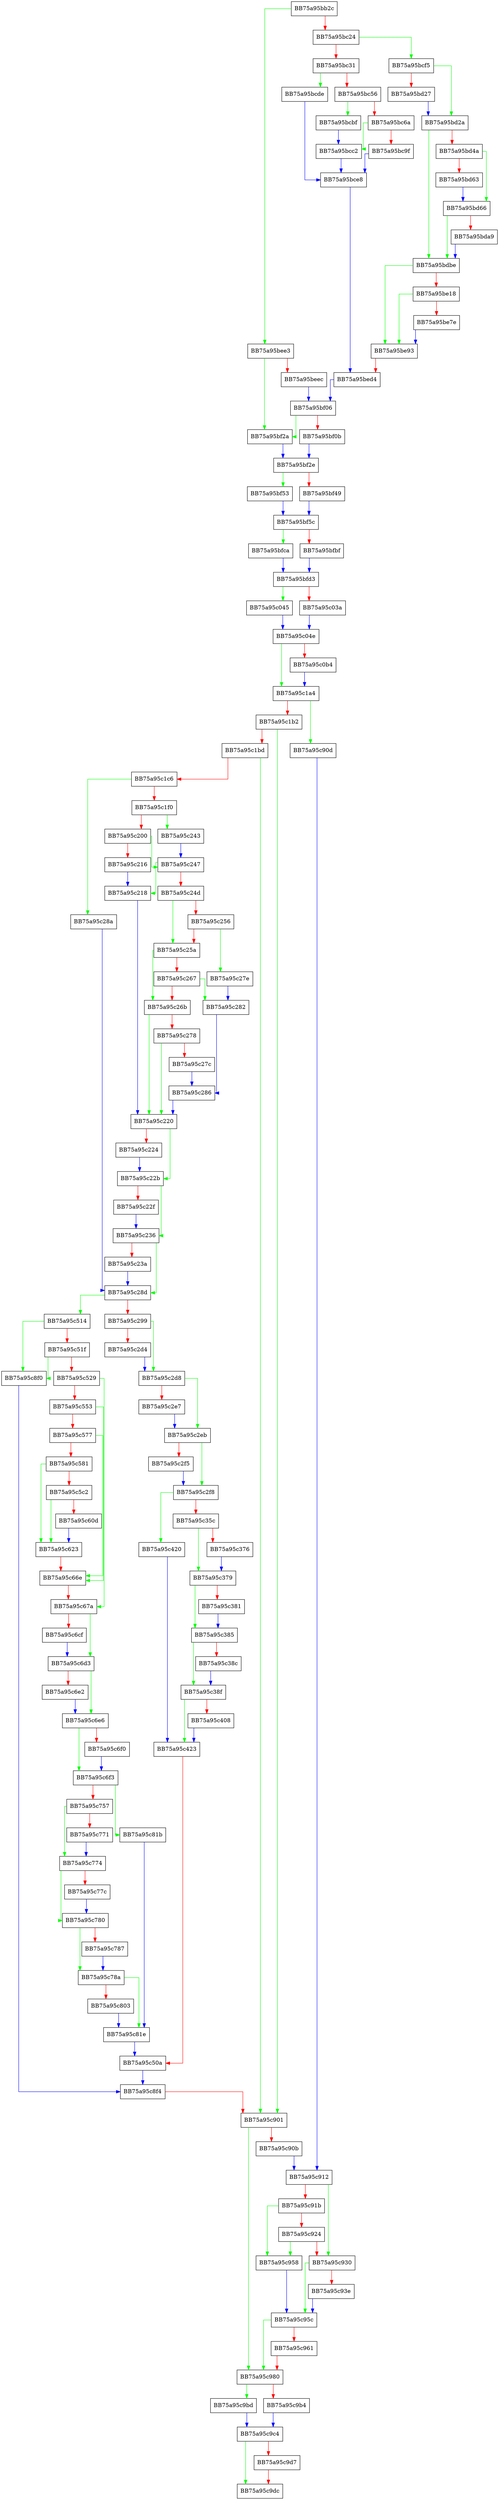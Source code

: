 digraph process_recent_control_flows {
  node [shape="box"];
  graph [splines=ortho];
  BB75a95bb2c -> BB75a95bee3 [color="green"];
  BB75a95bb2c -> BB75a95bc24 [color="red"];
  BB75a95bc24 -> BB75a95bcf5 [color="green"];
  BB75a95bc24 -> BB75a95bc31 [color="red"];
  BB75a95bc31 -> BB75a95bcde [color="green"];
  BB75a95bc31 -> BB75a95bc56 [color="red"];
  BB75a95bc56 -> BB75a95bcbf [color="green"];
  BB75a95bc56 -> BB75a95bc6a [color="red"];
  BB75a95bc6a -> BB75a95bcc2 [color="green"];
  BB75a95bc6a -> BB75a95bc9f [color="red"];
  BB75a95bc9f -> BB75a95bce8 [color="blue"];
  BB75a95bcbf -> BB75a95bcc2 [color="blue"];
  BB75a95bcc2 -> BB75a95bce8 [color="blue"];
  BB75a95bcde -> BB75a95bce8 [color="blue"];
  BB75a95bce8 -> BB75a95bed4 [color="blue"];
  BB75a95bcf5 -> BB75a95bd2a [color="green"];
  BB75a95bcf5 -> BB75a95bd27 [color="red"];
  BB75a95bd27 -> BB75a95bd2a [color="blue"];
  BB75a95bd2a -> BB75a95bdbe [color="green"];
  BB75a95bd2a -> BB75a95bd4a [color="red"];
  BB75a95bd4a -> BB75a95bd66 [color="green"];
  BB75a95bd4a -> BB75a95bd63 [color="red"];
  BB75a95bd63 -> BB75a95bd66 [color="blue"];
  BB75a95bd66 -> BB75a95bdbe [color="green"];
  BB75a95bd66 -> BB75a95bda9 [color="red"];
  BB75a95bda9 -> BB75a95bdbe [color="blue"];
  BB75a95bdbe -> BB75a95be93 [color="green"];
  BB75a95bdbe -> BB75a95be18 [color="red"];
  BB75a95be18 -> BB75a95be93 [color="green"];
  BB75a95be18 -> BB75a95be7e [color="red"];
  BB75a95be7e -> BB75a95be93 [color="blue"];
  BB75a95be93 -> BB75a95bed4 [color="red"];
  BB75a95bed4 -> BB75a95bf06 [color="blue"];
  BB75a95bee3 -> BB75a95bf2a [color="green"];
  BB75a95bee3 -> BB75a95beec [color="red"];
  BB75a95beec -> BB75a95bf06 [color="blue"];
  BB75a95bf06 -> BB75a95bf2a [color="green"];
  BB75a95bf06 -> BB75a95bf0b [color="red"];
  BB75a95bf0b -> BB75a95bf2e [color="blue"];
  BB75a95bf2a -> BB75a95bf2e [color="blue"];
  BB75a95bf2e -> BB75a95bf53 [color="green"];
  BB75a95bf2e -> BB75a95bf49 [color="red"];
  BB75a95bf49 -> BB75a95bf5c [color="blue"];
  BB75a95bf53 -> BB75a95bf5c [color="blue"];
  BB75a95bf5c -> BB75a95bfca [color="green"];
  BB75a95bf5c -> BB75a95bfbf [color="red"];
  BB75a95bfbf -> BB75a95bfd3 [color="blue"];
  BB75a95bfca -> BB75a95bfd3 [color="blue"];
  BB75a95bfd3 -> BB75a95c045 [color="green"];
  BB75a95bfd3 -> BB75a95c03a [color="red"];
  BB75a95c03a -> BB75a95c04e [color="blue"];
  BB75a95c045 -> BB75a95c04e [color="blue"];
  BB75a95c04e -> BB75a95c1a4 [color="green"];
  BB75a95c04e -> BB75a95c0b4 [color="red"];
  BB75a95c0b4 -> BB75a95c1a4 [color="blue"];
  BB75a95c1a4 -> BB75a95c90d [color="green"];
  BB75a95c1a4 -> BB75a95c1b2 [color="red"];
  BB75a95c1b2 -> BB75a95c901 [color="green"];
  BB75a95c1b2 -> BB75a95c1bd [color="red"];
  BB75a95c1bd -> BB75a95c901 [color="green"];
  BB75a95c1bd -> BB75a95c1c6 [color="red"];
  BB75a95c1c6 -> BB75a95c28a [color="green"];
  BB75a95c1c6 -> BB75a95c1f0 [color="red"];
  BB75a95c1f0 -> BB75a95c243 [color="green"];
  BB75a95c1f0 -> BB75a95c200 [color="red"];
  BB75a95c200 -> BB75a95c247 [color="green"];
  BB75a95c200 -> BB75a95c216 [color="red"];
  BB75a95c216 -> BB75a95c218 [color="blue"];
  BB75a95c218 -> BB75a95c220 [color="blue"];
  BB75a95c220 -> BB75a95c22b [color="green"];
  BB75a95c220 -> BB75a95c224 [color="red"];
  BB75a95c224 -> BB75a95c22b [color="blue"];
  BB75a95c22b -> BB75a95c236 [color="green"];
  BB75a95c22b -> BB75a95c22f [color="red"];
  BB75a95c22f -> BB75a95c236 [color="blue"];
  BB75a95c236 -> BB75a95c28d [color="green"];
  BB75a95c236 -> BB75a95c23a [color="red"];
  BB75a95c23a -> BB75a95c28d [color="blue"];
  BB75a95c243 -> BB75a95c247 [color="blue"];
  BB75a95c247 -> BB75a95c218 [color="green"];
  BB75a95c247 -> BB75a95c24d [color="red"];
  BB75a95c24d -> BB75a95c25a [color="green"];
  BB75a95c24d -> BB75a95c256 [color="red"];
  BB75a95c256 -> BB75a95c27e [color="green"];
  BB75a95c256 -> BB75a95c25a [color="red"];
  BB75a95c25a -> BB75a95c26b [color="green"];
  BB75a95c25a -> BB75a95c267 [color="red"];
  BB75a95c267 -> BB75a95c282 [color="green"];
  BB75a95c267 -> BB75a95c26b [color="red"];
  BB75a95c26b -> BB75a95c220 [color="green"];
  BB75a95c26b -> BB75a95c278 [color="red"];
  BB75a95c278 -> BB75a95c220 [color="green"];
  BB75a95c278 -> BB75a95c27c [color="red"];
  BB75a95c27c -> BB75a95c286 [color="blue"];
  BB75a95c27e -> BB75a95c282 [color="blue"];
  BB75a95c282 -> BB75a95c286 [color="blue"];
  BB75a95c286 -> BB75a95c220 [color="blue"];
  BB75a95c28a -> BB75a95c28d [color="blue"];
  BB75a95c28d -> BB75a95c514 [color="green"];
  BB75a95c28d -> BB75a95c299 [color="red"];
  BB75a95c299 -> BB75a95c2d8 [color="green"];
  BB75a95c299 -> BB75a95c2d4 [color="red"];
  BB75a95c2d4 -> BB75a95c2d8 [color="blue"];
  BB75a95c2d8 -> BB75a95c2eb [color="green"];
  BB75a95c2d8 -> BB75a95c2e7 [color="red"];
  BB75a95c2e7 -> BB75a95c2eb [color="blue"];
  BB75a95c2eb -> BB75a95c2f8 [color="green"];
  BB75a95c2eb -> BB75a95c2f5 [color="red"];
  BB75a95c2f5 -> BB75a95c2f8 [color="blue"];
  BB75a95c2f8 -> BB75a95c420 [color="green"];
  BB75a95c2f8 -> BB75a95c35c [color="red"];
  BB75a95c35c -> BB75a95c379 [color="green"];
  BB75a95c35c -> BB75a95c376 [color="red"];
  BB75a95c376 -> BB75a95c379 [color="blue"];
  BB75a95c379 -> BB75a95c385 [color="green"];
  BB75a95c379 -> BB75a95c381 [color="red"];
  BB75a95c381 -> BB75a95c385 [color="blue"];
  BB75a95c385 -> BB75a95c38f [color="green"];
  BB75a95c385 -> BB75a95c38c [color="red"];
  BB75a95c38c -> BB75a95c38f [color="blue"];
  BB75a95c38f -> BB75a95c423 [color="green"];
  BB75a95c38f -> BB75a95c408 [color="red"];
  BB75a95c408 -> BB75a95c423 [color="blue"];
  BB75a95c420 -> BB75a95c423 [color="blue"];
  BB75a95c423 -> BB75a95c50a [color="red"];
  BB75a95c50a -> BB75a95c8f4 [color="blue"];
  BB75a95c514 -> BB75a95c8f0 [color="green"];
  BB75a95c514 -> BB75a95c51f [color="red"];
  BB75a95c51f -> BB75a95c8f0 [color="green"];
  BB75a95c51f -> BB75a95c529 [color="red"];
  BB75a95c529 -> BB75a95c67a [color="green"];
  BB75a95c529 -> BB75a95c553 [color="red"];
  BB75a95c553 -> BB75a95c66e [color="green"];
  BB75a95c553 -> BB75a95c577 [color="red"];
  BB75a95c577 -> BB75a95c66e [color="green"];
  BB75a95c577 -> BB75a95c581 [color="red"];
  BB75a95c581 -> BB75a95c623 [color="green"];
  BB75a95c581 -> BB75a95c5c2 [color="red"];
  BB75a95c5c2 -> BB75a95c623 [color="green"];
  BB75a95c5c2 -> BB75a95c60d [color="red"];
  BB75a95c60d -> BB75a95c623 [color="blue"];
  BB75a95c623 -> BB75a95c66e [color="red"];
  BB75a95c66e -> BB75a95c67a [color="red"];
  BB75a95c67a -> BB75a95c6d3 [color="green"];
  BB75a95c67a -> BB75a95c6cf [color="red"];
  BB75a95c6cf -> BB75a95c6d3 [color="blue"];
  BB75a95c6d3 -> BB75a95c6e6 [color="green"];
  BB75a95c6d3 -> BB75a95c6e2 [color="red"];
  BB75a95c6e2 -> BB75a95c6e6 [color="blue"];
  BB75a95c6e6 -> BB75a95c6f3 [color="green"];
  BB75a95c6e6 -> BB75a95c6f0 [color="red"];
  BB75a95c6f0 -> BB75a95c6f3 [color="blue"];
  BB75a95c6f3 -> BB75a95c81b [color="green"];
  BB75a95c6f3 -> BB75a95c757 [color="red"];
  BB75a95c757 -> BB75a95c774 [color="green"];
  BB75a95c757 -> BB75a95c771 [color="red"];
  BB75a95c771 -> BB75a95c774 [color="blue"];
  BB75a95c774 -> BB75a95c780 [color="green"];
  BB75a95c774 -> BB75a95c77c [color="red"];
  BB75a95c77c -> BB75a95c780 [color="blue"];
  BB75a95c780 -> BB75a95c78a [color="green"];
  BB75a95c780 -> BB75a95c787 [color="red"];
  BB75a95c787 -> BB75a95c78a [color="blue"];
  BB75a95c78a -> BB75a95c81e [color="green"];
  BB75a95c78a -> BB75a95c803 [color="red"];
  BB75a95c803 -> BB75a95c81e [color="blue"];
  BB75a95c81b -> BB75a95c81e [color="blue"];
  BB75a95c81e -> BB75a95c50a [color="blue"];
  BB75a95c8f0 -> BB75a95c8f4 [color="blue"];
  BB75a95c8f4 -> BB75a95c901 [color="red"];
  BB75a95c901 -> BB75a95c980 [color="green"];
  BB75a95c901 -> BB75a95c90b [color="red"];
  BB75a95c90b -> BB75a95c912 [color="blue"];
  BB75a95c90d -> BB75a95c912 [color="blue"];
  BB75a95c912 -> BB75a95c930 [color="green"];
  BB75a95c912 -> BB75a95c91b [color="red"];
  BB75a95c91b -> BB75a95c958 [color="green"];
  BB75a95c91b -> BB75a95c924 [color="red"];
  BB75a95c924 -> BB75a95c958 [color="green"];
  BB75a95c924 -> BB75a95c930 [color="red"];
  BB75a95c930 -> BB75a95c95c [color="green"];
  BB75a95c930 -> BB75a95c93e [color="red"];
  BB75a95c93e -> BB75a95c95c [color="blue"];
  BB75a95c958 -> BB75a95c95c [color="blue"];
  BB75a95c95c -> BB75a95c980 [color="green"];
  BB75a95c95c -> BB75a95c961 [color="red"];
  BB75a95c961 -> BB75a95c980 [color="red"];
  BB75a95c980 -> BB75a95c9bd [color="green"];
  BB75a95c980 -> BB75a95c9b4 [color="red"];
  BB75a95c9b4 -> BB75a95c9c4 [color="blue"];
  BB75a95c9bd -> BB75a95c9c4 [color="blue"];
  BB75a95c9c4 -> BB75a95c9dc [color="green"];
  BB75a95c9c4 -> BB75a95c9d7 [color="red"];
  BB75a95c9d7 -> BB75a95c9dc [color="red"];
}